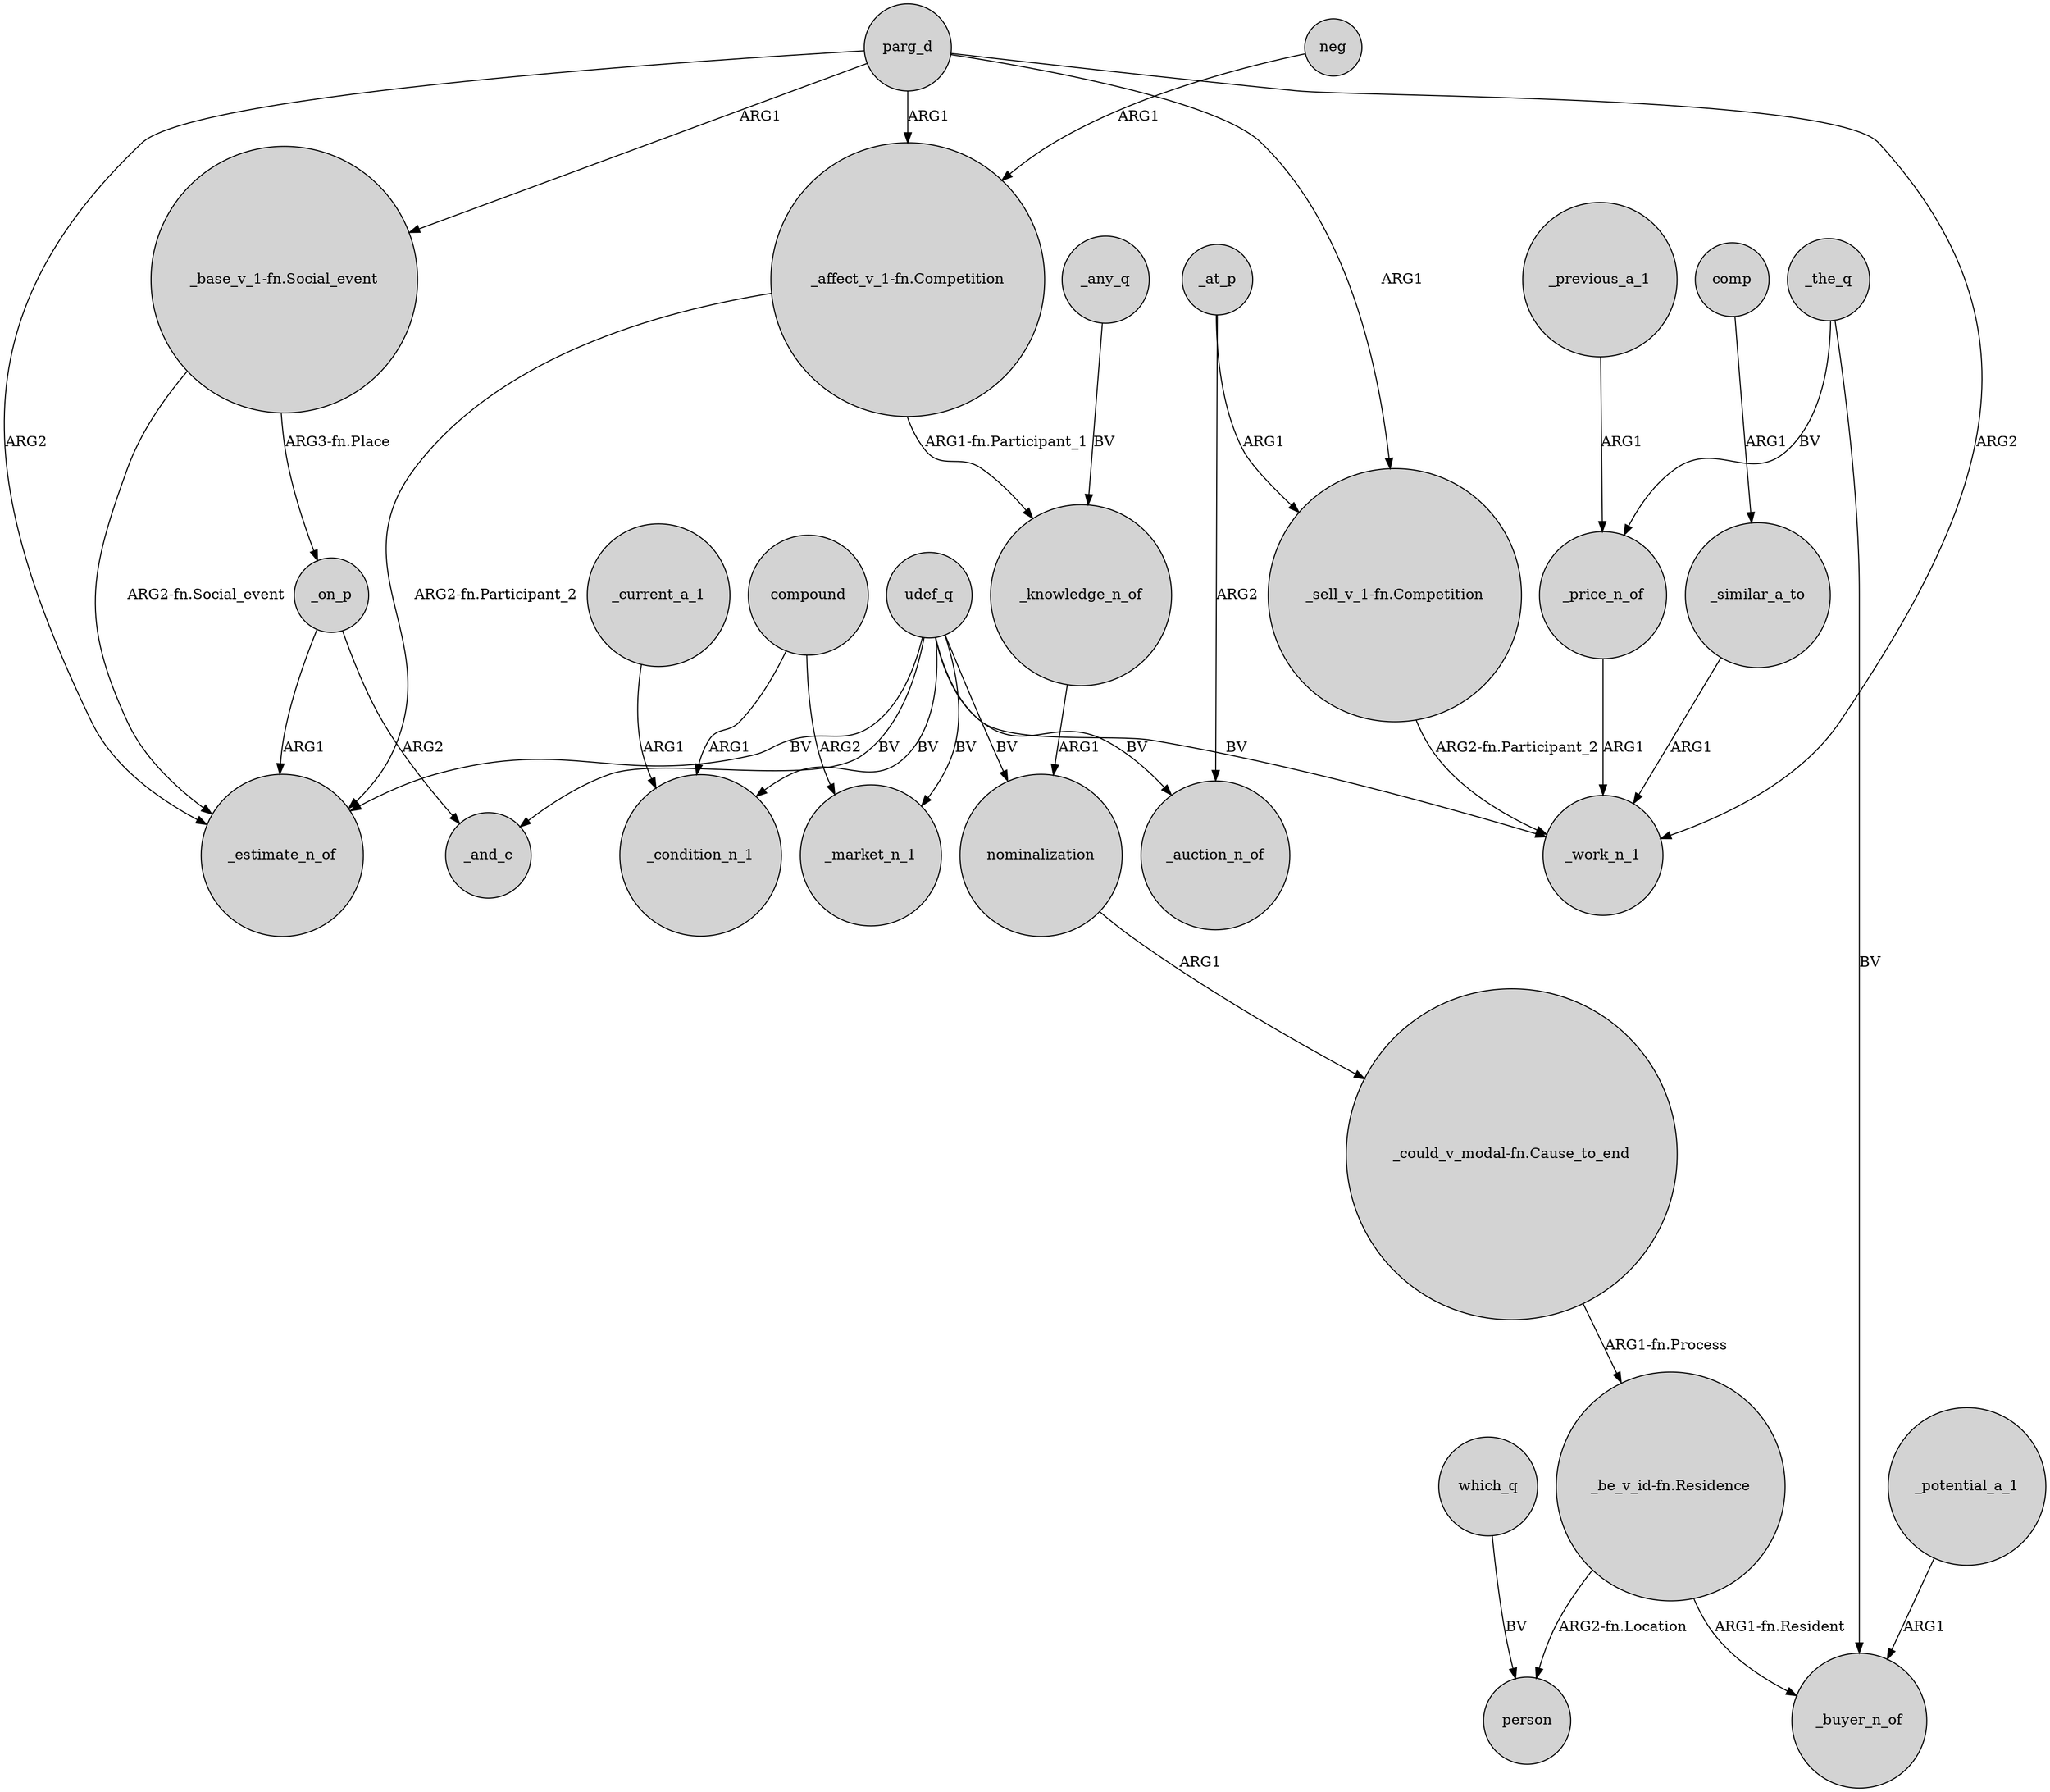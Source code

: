 digraph {
	node [shape=circle style=filled]
	"_base_v_1-fn.Social_event" -> _on_p [label="ARG3-fn.Place"]
	udef_q -> _market_n_1 [label=BV]
	which_q -> person [label=BV]
	_similar_a_to -> _work_n_1 [label=ARG1]
	compound -> _market_n_1 [label=ARG2]
	udef_q -> _auction_n_of [label=BV]
	parg_d -> "_sell_v_1-fn.Competition" [label=ARG1]
	parg_d -> _estimate_n_of [label=ARG2]
	udef_q -> nominalization [label=BV]
	udef_q -> _estimate_n_of [label=BV]
	udef_q -> _work_n_1 [label=BV]
	_on_p -> _estimate_n_of [label=ARG1]
	udef_q -> _and_c [label=BV]
	"_be_v_id-fn.Residence" -> _buyer_n_of [label="ARG1-fn.Resident"]
	compound -> _condition_n_1 [label=ARG1]
	parg_d -> _work_n_1 [label=ARG2]
	_price_n_of -> _work_n_1 [label=ARG1]
	comp -> _similar_a_to [label=ARG1]
	_any_q -> _knowledge_n_of [label=BV]
	"_affect_v_1-fn.Competition" -> _estimate_n_of [label="ARG2-fn.Participant_2"]
	_on_p -> _and_c [label=ARG2]
	"_sell_v_1-fn.Competition" -> _work_n_1 [label="ARG2-fn.Participant_2"]
	_knowledge_n_of -> nominalization [label=ARG1]
	_previous_a_1 -> _price_n_of [label=ARG1]
	udef_q -> _condition_n_1 [label=BV]
	_the_q -> _buyer_n_of [label=BV]
	parg_d -> "_base_v_1-fn.Social_event" [label=ARG1]
	_at_p -> "_sell_v_1-fn.Competition" [label=ARG1]
	"_base_v_1-fn.Social_event" -> _estimate_n_of [label="ARG2-fn.Social_event"]
	_potential_a_1 -> _buyer_n_of [label=ARG1]
	"_could_v_modal-fn.Cause_to_end" -> "_be_v_id-fn.Residence" [label="ARG1-fn.Process"]
	"_affect_v_1-fn.Competition" -> _knowledge_n_of [label="ARG1-fn.Participant_1"]
	parg_d -> "_affect_v_1-fn.Competition" [label=ARG1]
	_the_q -> _price_n_of [label=BV]
	neg -> "_affect_v_1-fn.Competition" [label=ARG1]
	"_be_v_id-fn.Residence" -> person [label="ARG2-fn.Location"]
	_current_a_1 -> _condition_n_1 [label=ARG1]
	_at_p -> _auction_n_of [label=ARG2]
	nominalization -> "_could_v_modal-fn.Cause_to_end" [label=ARG1]
}
